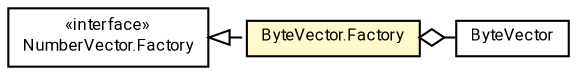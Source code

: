#!/usr/local/bin/dot
#
# Class diagram 
# Generated by UMLGraph version R5_7_2-60-g0e99a6 (http://www.spinellis.gr/umlgraph/)
#

digraph G {
	graph [fontnames="svg"]
	edge [fontname="Roboto",fontsize=7,labelfontname="Roboto",labelfontsize=7,color="black"];
	node [fontname="Roboto",fontcolor="black",fontsize=8,shape=plaintext,margin=0,width=0,height=0];
	nodesep=0.15;
	ranksep=0.25;
	rankdir=LR;
	// de.lmu.ifi.dbs.elki.data.NumberVector.Factory<V extends de.lmu.ifi.dbs.elki.data.NumberVector>
	c2056325 [label=<<table title="de.lmu.ifi.dbs.elki.data.NumberVector.Factory" border="0" cellborder="1" cellspacing="0" cellpadding="2" href="NumberVector.Factory.html" target="_parent">
		<tr><td><table border="0" cellspacing="0" cellpadding="1">
		<tr><td align="center" balign="center"> &#171;interface&#187; </td></tr>
		<tr><td align="center" balign="center"> <font face="Roboto">NumberVector.Factory</font> </td></tr>
		</table></td></tr>
		</table>>, URL="NumberVector.Factory.html"];
	// de.lmu.ifi.dbs.elki.data.ByteVector
	c2056433 [label=<<table title="de.lmu.ifi.dbs.elki.data.ByteVector" border="0" cellborder="1" cellspacing="0" cellpadding="2" href="ByteVector.html" target="_parent">
		<tr><td><table border="0" cellspacing="0" cellpadding="1">
		<tr><td align="center" balign="center"> <font face="Roboto">ByteVector</font> </td></tr>
		</table></td></tr>
		</table>>, URL="ByteVector.html"];
	// de.lmu.ifi.dbs.elki.data.ByteVector.Factory
	c2056434 [label=<<table title="de.lmu.ifi.dbs.elki.data.ByteVector.Factory" border="0" cellborder="1" cellspacing="0" cellpadding="2" bgcolor="lemonChiffon" href="ByteVector.Factory.html" target="_parent">
		<tr><td><table border="0" cellspacing="0" cellpadding="1">
		<tr><td align="center" balign="center"> <font face="Roboto">ByteVector.Factory</font> </td></tr>
		</table></td></tr>
		</table>>, URL="ByteVector.Factory.html"];
	// de.lmu.ifi.dbs.elki.data.ByteVector.Factory implements de.lmu.ifi.dbs.elki.data.NumberVector.Factory<V extends de.lmu.ifi.dbs.elki.data.NumberVector>
	c2056325 -> c2056434 [arrowtail=empty,style=dashed,dir=back,weight=9];
	// de.lmu.ifi.dbs.elki.data.ByteVector.Factory has de.lmu.ifi.dbs.elki.data.ByteVector
	c2056434 -> c2056433 [arrowhead=none,arrowtail=ediamond,dir=back,weight=4];
}

